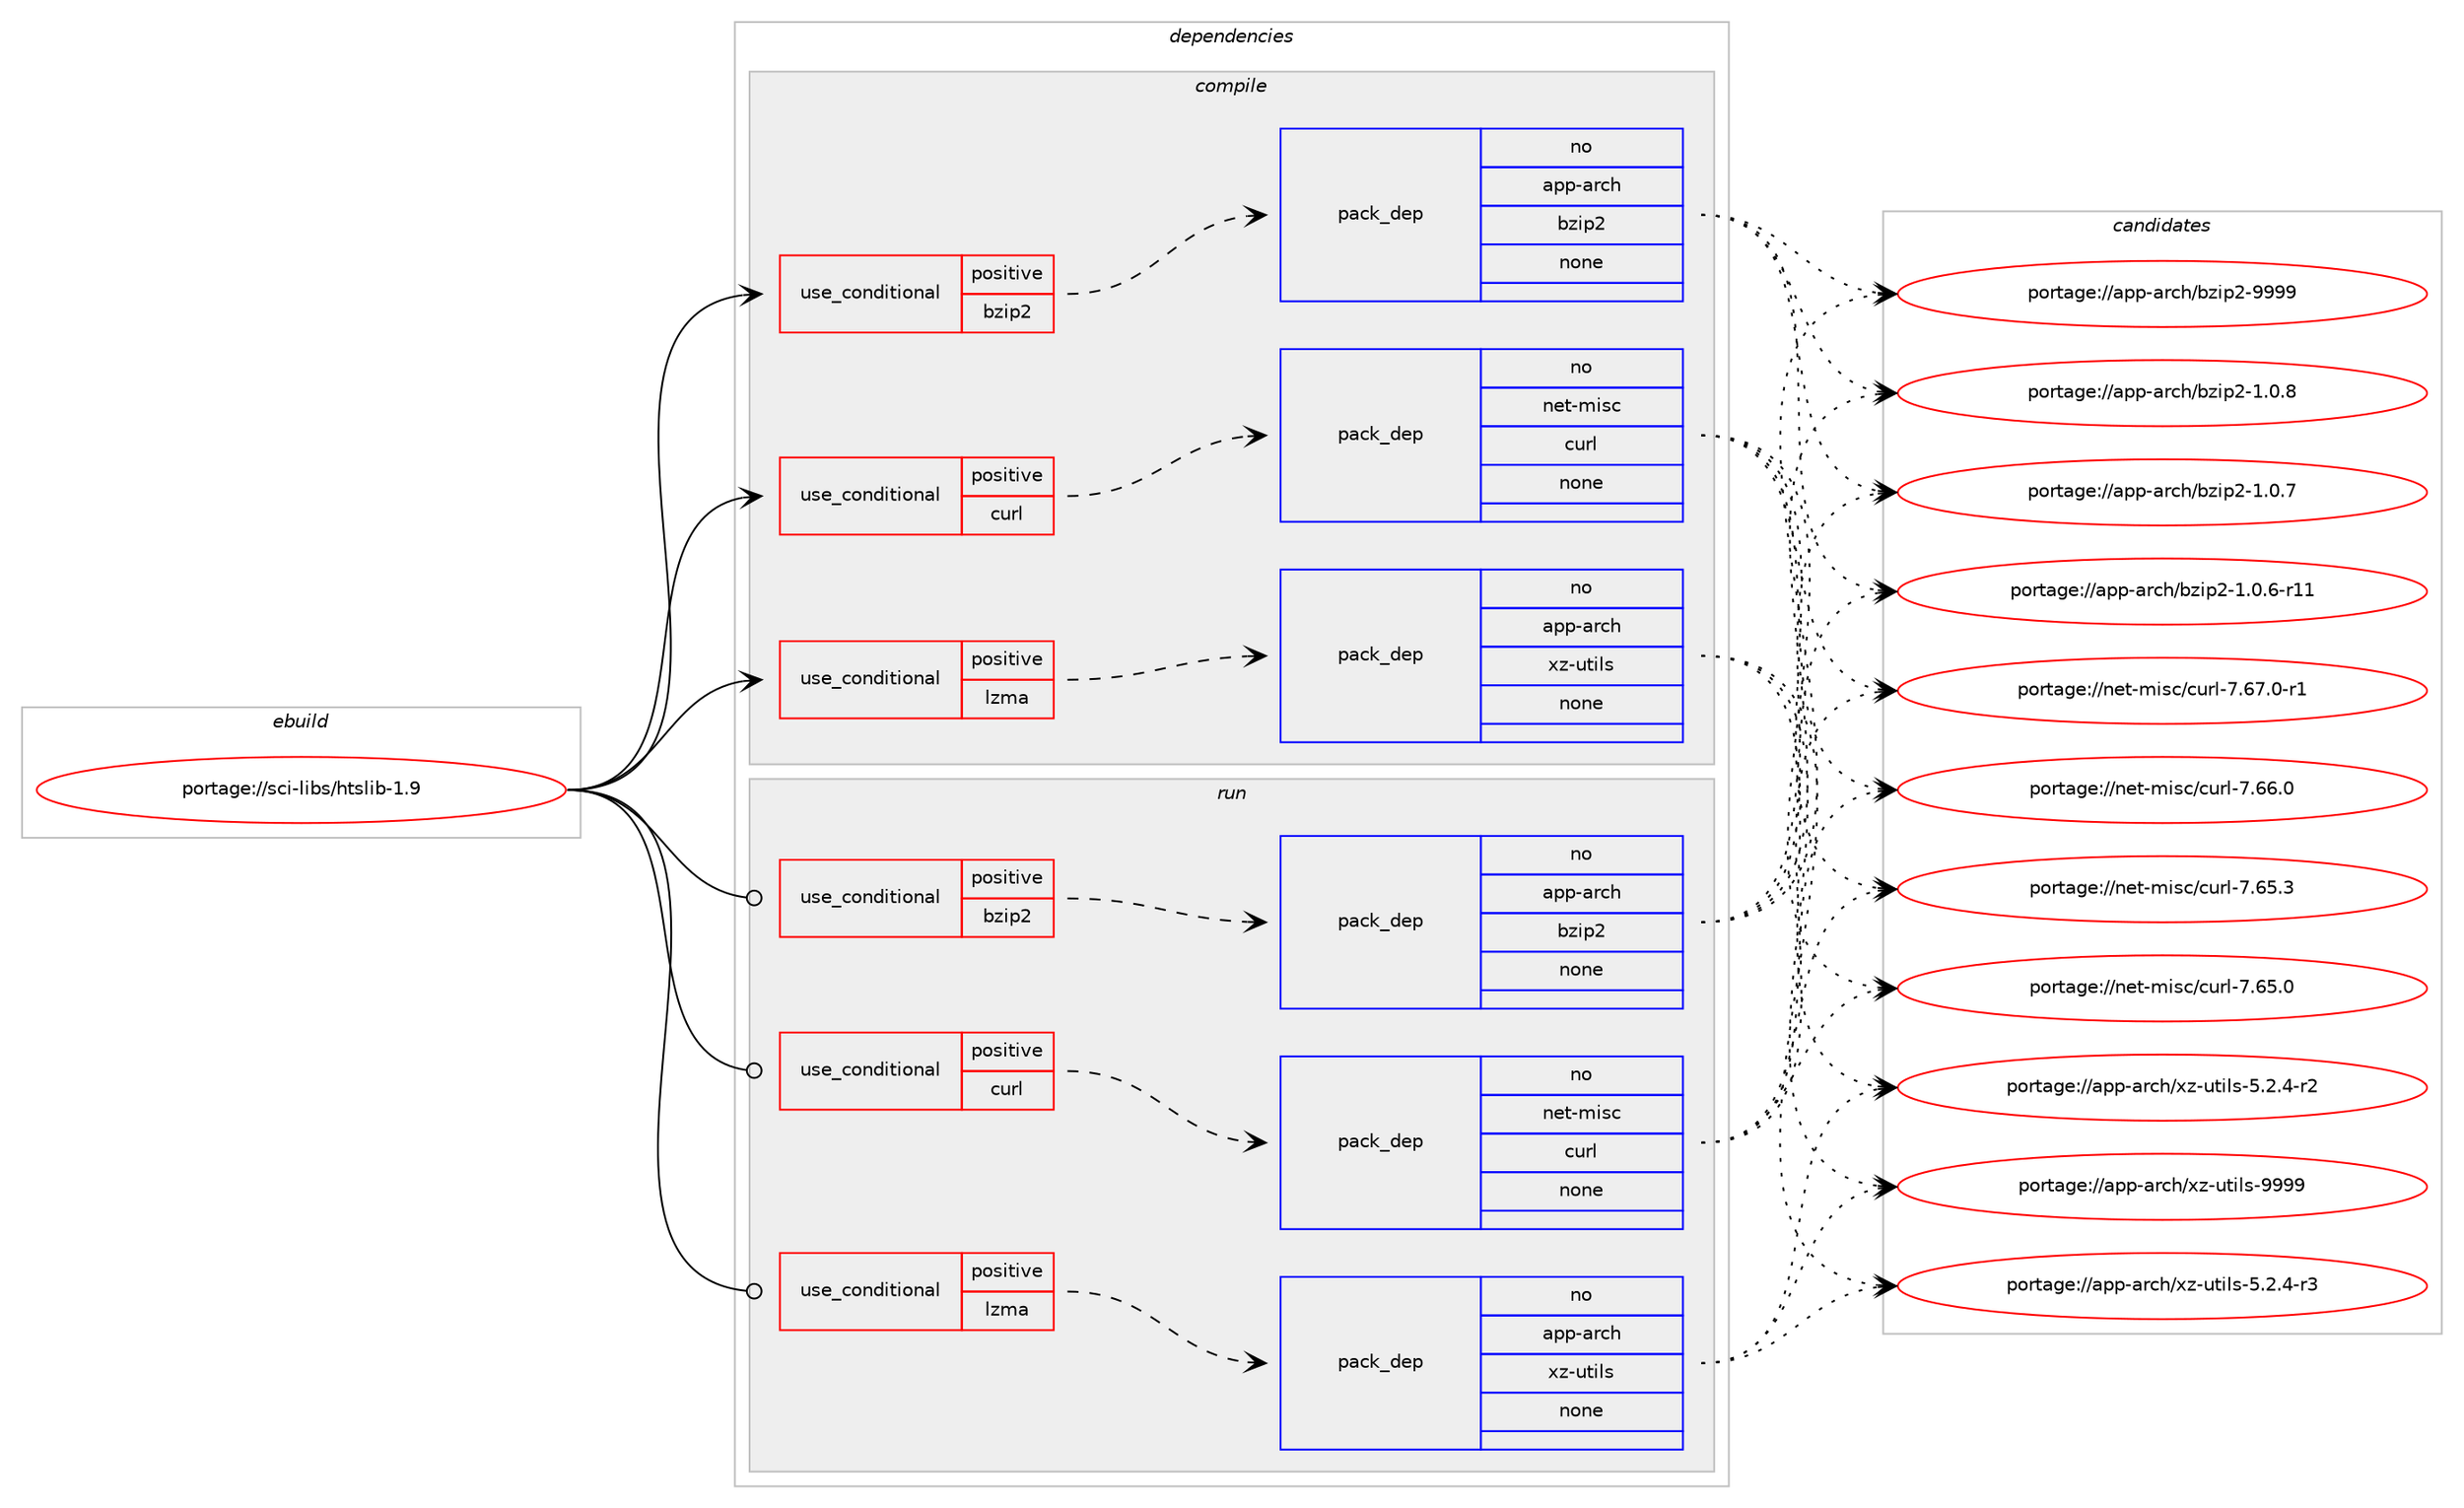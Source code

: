 digraph prolog {

# *************
# Graph options
# *************

newrank=true;
concentrate=true;
compound=true;
graph [rankdir=LR,fontname=Helvetica,fontsize=10,ranksep=1.5];#, ranksep=2.5, nodesep=0.2];
edge  [arrowhead=vee];
node  [fontname=Helvetica,fontsize=10];

# **********
# The ebuild
# **********

subgraph cluster_leftcol {
color=gray;
rank=same;
label=<<i>ebuild</i>>;
id [label="portage://sci-libs/htslib-1.9", color=red, width=4, href="../sci-libs/htslib-1.9.svg"];
}

# ****************
# The dependencies
# ****************

subgraph cluster_midcol {
color=gray;
label=<<i>dependencies</i>>;
subgraph cluster_compile {
fillcolor="#eeeeee";
style=filled;
label=<<i>compile</i>>;
subgraph cond106 {
dependency548 [label=<<TABLE BORDER="0" CELLBORDER="1" CELLSPACING="0" CELLPADDING="4"><TR><TD ROWSPAN="3" CELLPADDING="10">use_conditional</TD></TR><TR><TD>positive</TD></TR><TR><TD>bzip2</TD></TR></TABLE>>, shape=none, color=red];
subgraph pack431 {
dependency549 [label=<<TABLE BORDER="0" CELLBORDER="1" CELLSPACING="0" CELLPADDING="4" WIDTH="220"><TR><TD ROWSPAN="6" CELLPADDING="30">pack_dep</TD></TR><TR><TD WIDTH="110">no</TD></TR><TR><TD>app-arch</TD></TR><TR><TD>bzip2</TD></TR><TR><TD>none</TD></TR><TR><TD></TD></TR></TABLE>>, shape=none, color=blue];
}
dependency548:e -> dependency549:w [weight=20,style="dashed",arrowhead="vee"];
}
id:e -> dependency548:w [weight=20,style="solid",arrowhead="vee"];
subgraph cond107 {
dependency550 [label=<<TABLE BORDER="0" CELLBORDER="1" CELLSPACING="0" CELLPADDING="4"><TR><TD ROWSPAN="3" CELLPADDING="10">use_conditional</TD></TR><TR><TD>positive</TD></TR><TR><TD>curl</TD></TR></TABLE>>, shape=none, color=red];
subgraph pack432 {
dependency551 [label=<<TABLE BORDER="0" CELLBORDER="1" CELLSPACING="0" CELLPADDING="4" WIDTH="220"><TR><TD ROWSPAN="6" CELLPADDING="30">pack_dep</TD></TR><TR><TD WIDTH="110">no</TD></TR><TR><TD>net-misc</TD></TR><TR><TD>curl</TD></TR><TR><TD>none</TD></TR><TR><TD></TD></TR></TABLE>>, shape=none, color=blue];
}
dependency550:e -> dependency551:w [weight=20,style="dashed",arrowhead="vee"];
}
id:e -> dependency550:w [weight=20,style="solid",arrowhead="vee"];
subgraph cond108 {
dependency552 [label=<<TABLE BORDER="0" CELLBORDER="1" CELLSPACING="0" CELLPADDING="4"><TR><TD ROWSPAN="3" CELLPADDING="10">use_conditional</TD></TR><TR><TD>positive</TD></TR><TR><TD>lzma</TD></TR></TABLE>>, shape=none, color=red];
subgraph pack433 {
dependency553 [label=<<TABLE BORDER="0" CELLBORDER="1" CELLSPACING="0" CELLPADDING="4" WIDTH="220"><TR><TD ROWSPAN="6" CELLPADDING="30">pack_dep</TD></TR><TR><TD WIDTH="110">no</TD></TR><TR><TD>app-arch</TD></TR><TR><TD>xz-utils</TD></TR><TR><TD>none</TD></TR><TR><TD></TD></TR></TABLE>>, shape=none, color=blue];
}
dependency552:e -> dependency553:w [weight=20,style="dashed",arrowhead="vee"];
}
id:e -> dependency552:w [weight=20,style="solid",arrowhead="vee"];
}
subgraph cluster_compileandrun {
fillcolor="#eeeeee";
style=filled;
label=<<i>compile and run</i>>;
}
subgraph cluster_run {
fillcolor="#eeeeee";
style=filled;
label=<<i>run</i>>;
subgraph cond109 {
dependency554 [label=<<TABLE BORDER="0" CELLBORDER="1" CELLSPACING="0" CELLPADDING="4"><TR><TD ROWSPAN="3" CELLPADDING="10">use_conditional</TD></TR><TR><TD>positive</TD></TR><TR><TD>bzip2</TD></TR></TABLE>>, shape=none, color=red];
subgraph pack434 {
dependency555 [label=<<TABLE BORDER="0" CELLBORDER="1" CELLSPACING="0" CELLPADDING="4" WIDTH="220"><TR><TD ROWSPAN="6" CELLPADDING="30">pack_dep</TD></TR><TR><TD WIDTH="110">no</TD></TR><TR><TD>app-arch</TD></TR><TR><TD>bzip2</TD></TR><TR><TD>none</TD></TR><TR><TD></TD></TR></TABLE>>, shape=none, color=blue];
}
dependency554:e -> dependency555:w [weight=20,style="dashed",arrowhead="vee"];
}
id:e -> dependency554:w [weight=20,style="solid",arrowhead="odot"];
subgraph cond110 {
dependency556 [label=<<TABLE BORDER="0" CELLBORDER="1" CELLSPACING="0" CELLPADDING="4"><TR><TD ROWSPAN="3" CELLPADDING="10">use_conditional</TD></TR><TR><TD>positive</TD></TR><TR><TD>curl</TD></TR></TABLE>>, shape=none, color=red];
subgraph pack435 {
dependency557 [label=<<TABLE BORDER="0" CELLBORDER="1" CELLSPACING="0" CELLPADDING="4" WIDTH="220"><TR><TD ROWSPAN="6" CELLPADDING="30">pack_dep</TD></TR><TR><TD WIDTH="110">no</TD></TR><TR><TD>net-misc</TD></TR><TR><TD>curl</TD></TR><TR><TD>none</TD></TR><TR><TD></TD></TR></TABLE>>, shape=none, color=blue];
}
dependency556:e -> dependency557:w [weight=20,style="dashed",arrowhead="vee"];
}
id:e -> dependency556:w [weight=20,style="solid",arrowhead="odot"];
subgraph cond111 {
dependency558 [label=<<TABLE BORDER="0" CELLBORDER="1" CELLSPACING="0" CELLPADDING="4"><TR><TD ROWSPAN="3" CELLPADDING="10">use_conditional</TD></TR><TR><TD>positive</TD></TR><TR><TD>lzma</TD></TR></TABLE>>, shape=none, color=red];
subgraph pack436 {
dependency559 [label=<<TABLE BORDER="0" CELLBORDER="1" CELLSPACING="0" CELLPADDING="4" WIDTH="220"><TR><TD ROWSPAN="6" CELLPADDING="30">pack_dep</TD></TR><TR><TD WIDTH="110">no</TD></TR><TR><TD>app-arch</TD></TR><TR><TD>xz-utils</TD></TR><TR><TD>none</TD></TR><TR><TD></TD></TR></TABLE>>, shape=none, color=blue];
}
dependency558:e -> dependency559:w [weight=20,style="dashed",arrowhead="vee"];
}
id:e -> dependency558:w [weight=20,style="solid",arrowhead="odot"];
}
}

# **************
# The candidates
# **************

subgraph cluster_choices {
rank=same;
color=gray;
label=<<i>candidates</i>>;

subgraph choice431 {
color=black;
nodesep=1;
choiceportage971121124597114991044798122105112504557575757 [label="portage://app-arch/bzip2-9999", color=red, width=4,href="../app-arch/bzip2-9999.svg"];
choiceportage97112112459711499104479812210511250454946484656 [label="portage://app-arch/bzip2-1.0.8", color=red, width=4,href="../app-arch/bzip2-1.0.8.svg"];
choiceportage97112112459711499104479812210511250454946484655 [label="portage://app-arch/bzip2-1.0.7", color=red, width=4,href="../app-arch/bzip2-1.0.7.svg"];
choiceportage97112112459711499104479812210511250454946484654451144949 [label="portage://app-arch/bzip2-1.0.6-r11", color=red, width=4,href="../app-arch/bzip2-1.0.6-r11.svg"];
dependency549:e -> choiceportage971121124597114991044798122105112504557575757:w [style=dotted,weight="100"];
dependency549:e -> choiceportage97112112459711499104479812210511250454946484656:w [style=dotted,weight="100"];
dependency549:e -> choiceportage97112112459711499104479812210511250454946484655:w [style=dotted,weight="100"];
dependency549:e -> choiceportage97112112459711499104479812210511250454946484654451144949:w [style=dotted,weight="100"];
}
subgraph choice432 {
color=black;
nodesep=1;
choiceportage11010111645109105115994799117114108455546545546484511449 [label="portage://net-misc/curl-7.67.0-r1", color=red, width=4,href="../net-misc/curl-7.67.0-r1.svg"];
choiceportage1101011164510910511599479911711410845554654544648 [label="portage://net-misc/curl-7.66.0", color=red, width=4,href="../net-misc/curl-7.66.0.svg"];
choiceportage1101011164510910511599479911711410845554654534651 [label="portage://net-misc/curl-7.65.3", color=red, width=4,href="../net-misc/curl-7.65.3.svg"];
choiceportage1101011164510910511599479911711410845554654534648 [label="portage://net-misc/curl-7.65.0", color=red, width=4,href="../net-misc/curl-7.65.0.svg"];
dependency551:e -> choiceportage11010111645109105115994799117114108455546545546484511449:w [style=dotted,weight="100"];
dependency551:e -> choiceportage1101011164510910511599479911711410845554654544648:w [style=dotted,weight="100"];
dependency551:e -> choiceportage1101011164510910511599479911711410845554654534651:w [style=dotted,weight="100"];
dependency551:e -> choiceportage1101011164510910511599479911711410845554654534648:w [style=dotted,weight="100"];
}
subgraph choice433 {
color=black;
nodesep=1;
choiceportage9711211245971149910447120122451171161051081154557575757 [label="portage://app-arch/xz-utils-9999", color=red, width=4,href="../app-arch/xz-utils-9999.svg"];
choiceportage9711211245971149910447120122451171161051081154553465046524511451 [label="portage://app-arch/xz-utils-5.2.4-r3", color=red, width=4,href="../app-arch/xz-utils-5.2.4-r3.svg"];
choiceportage9711211245971149910447120122451171161051081154553465046524511450 [label="portage://app-arch/xz-utils-5.2.4-r2", color=red, width=4,href="../app-arch/xz-utils-5.2.4-r2.svg"];
dependency553:e -> choiceportage9711211245971149910447120122451171161051081154557575757:w [style=dotted,weight="100"];
dependency553:e -> choiceportage9711211245971149910447120122451171161051081154553465046524511451:w [style=dotted,weight="100"];
dependency553:e -> choiceportage9711211245971149910447120122451171161051081154553465046524511450:w [style=dotted,weight="100"];
}
subgraph choice434 {
color=black;
nodesep=1;
choiceportage971121124597114991044798122105112504557575757 [label="portage://app-arch/bzip2-9999", color=red, width=4,href="../app-arch/bzip2-9999.svg"];
choiceportage97112112459711499104479812210511250454946484656 [label="portage://app-arch/bzip2-1.0.8", color=red, width=4,href="../app-arch/bzip2-1.0.8.svg"];
choiceportage97112112459711499104479812210511250454946484655 [label="portage://app-arch/bzip2-1.0.7", color=red, width=4,href="../app-arch/bzip2-1.0.7.svg"];
choiceportage97112112459711499104479812210511250454946484654451144949 [label="portage://app-arch/bzip2-1.0.6-r11", color=red, width=4,href="../app-arch/bzip2-1.0.6-r11.svg"];
dependency555:e -> choiceportage971121124597114991044798122105112504557575757:w [style=dotted,weight="100"];
dependency555:e -> choiceportage97112112459711499104479812210511250454946484656:w [style=dotted,weight="100"];
dependency555:e -> choiceportage97112112459711499104479812210511250454946484655:w [style=dotted,weight="100"];
dependency555:e -> choiceportage97112112459711499104479812210511250454946484654451144949:w [style=dotted,weight="100"];
}
subgraph choice435 {
color=black;
nodesep=1;
choiceportage11010111645109105115994799117114108455546545546484511449 [label="portage://net-misc/curl-7.67.0-r1", color=red, width=4,href="../net-misc/curl-7.67.0-r1.svg"];
choiceportage1101011164510910511599479911711410845554654544648 [label="portage://net-misc/curl-7.66.0", color=red, width=4,href="../net-misc/curl-7.66.0.svg"];
choiceportage1101011164510910511599479911711410845554654534651 [label="portage://net-misc/curl-7.65.3", color=red, width=4,href="../net-misc/curl-7.65.3.svg"];
choiceportage1101011164510910511599479911711410845554654534648 [label="portage://net-misc/curl-7.65.0", color=red, width=4,href="../net-misc/curl-7.65.0.svg"];
dependency557:e -> choiceportage11010111645109105115994799117114108455546545546484511449:w [style=dotted,weight="100"];
dependency557:e -> choiceportage1101011164510910511599479911711410845554654544648:w [style=dotted,weight="100"];
dependency557:e -> choiceportage1101011164510910511599479911711410845554654534651:w [style=dotted,weight="100"];
dependency557:e -> choiceportage1101011164510910511599479911711410845554654534648:w [style=dotted,weight="100"];
}
subgraph choice436 {
color=black;
nodesep=1;
choiceportage9711211245971149910447120122451171161051081154557575757 [label="portage://app-arch/xz-utils-9999", color=red, width=4,href="../app-arch/xz-utils-9999.svg"];
choiceportage9711211245971149910447120122451171161051081154553465046524511451 [label="portage://app-arch/xz-utils-5.2.4-r3", color=red, width=4,href="../app-arch/xz-utils-5.2.4-r3.svg"];
choiceportage9711211245971149910447120122451171161051081154553465046524511450 [label="portage://app-arch/xz-utils-5.2.4-r2", color=red, width=4,href="../app-arch/xz-utils-5.2.4-r2.svg"];
dependency559:e -> choiceportage9711211245971149910447120122451171161051081154557575757:w [style=dotted,weight="100"];
dependency559:e -> choiceportage9711211245971149910447120122451171161051081154553465046524511451:w [style=dotted,weight="100"];
dependency559:e -> choiceportage9711211245971149910447120122451171161051081154553465046524511450:w [style=dotted,weight="100"];
}
}

}
